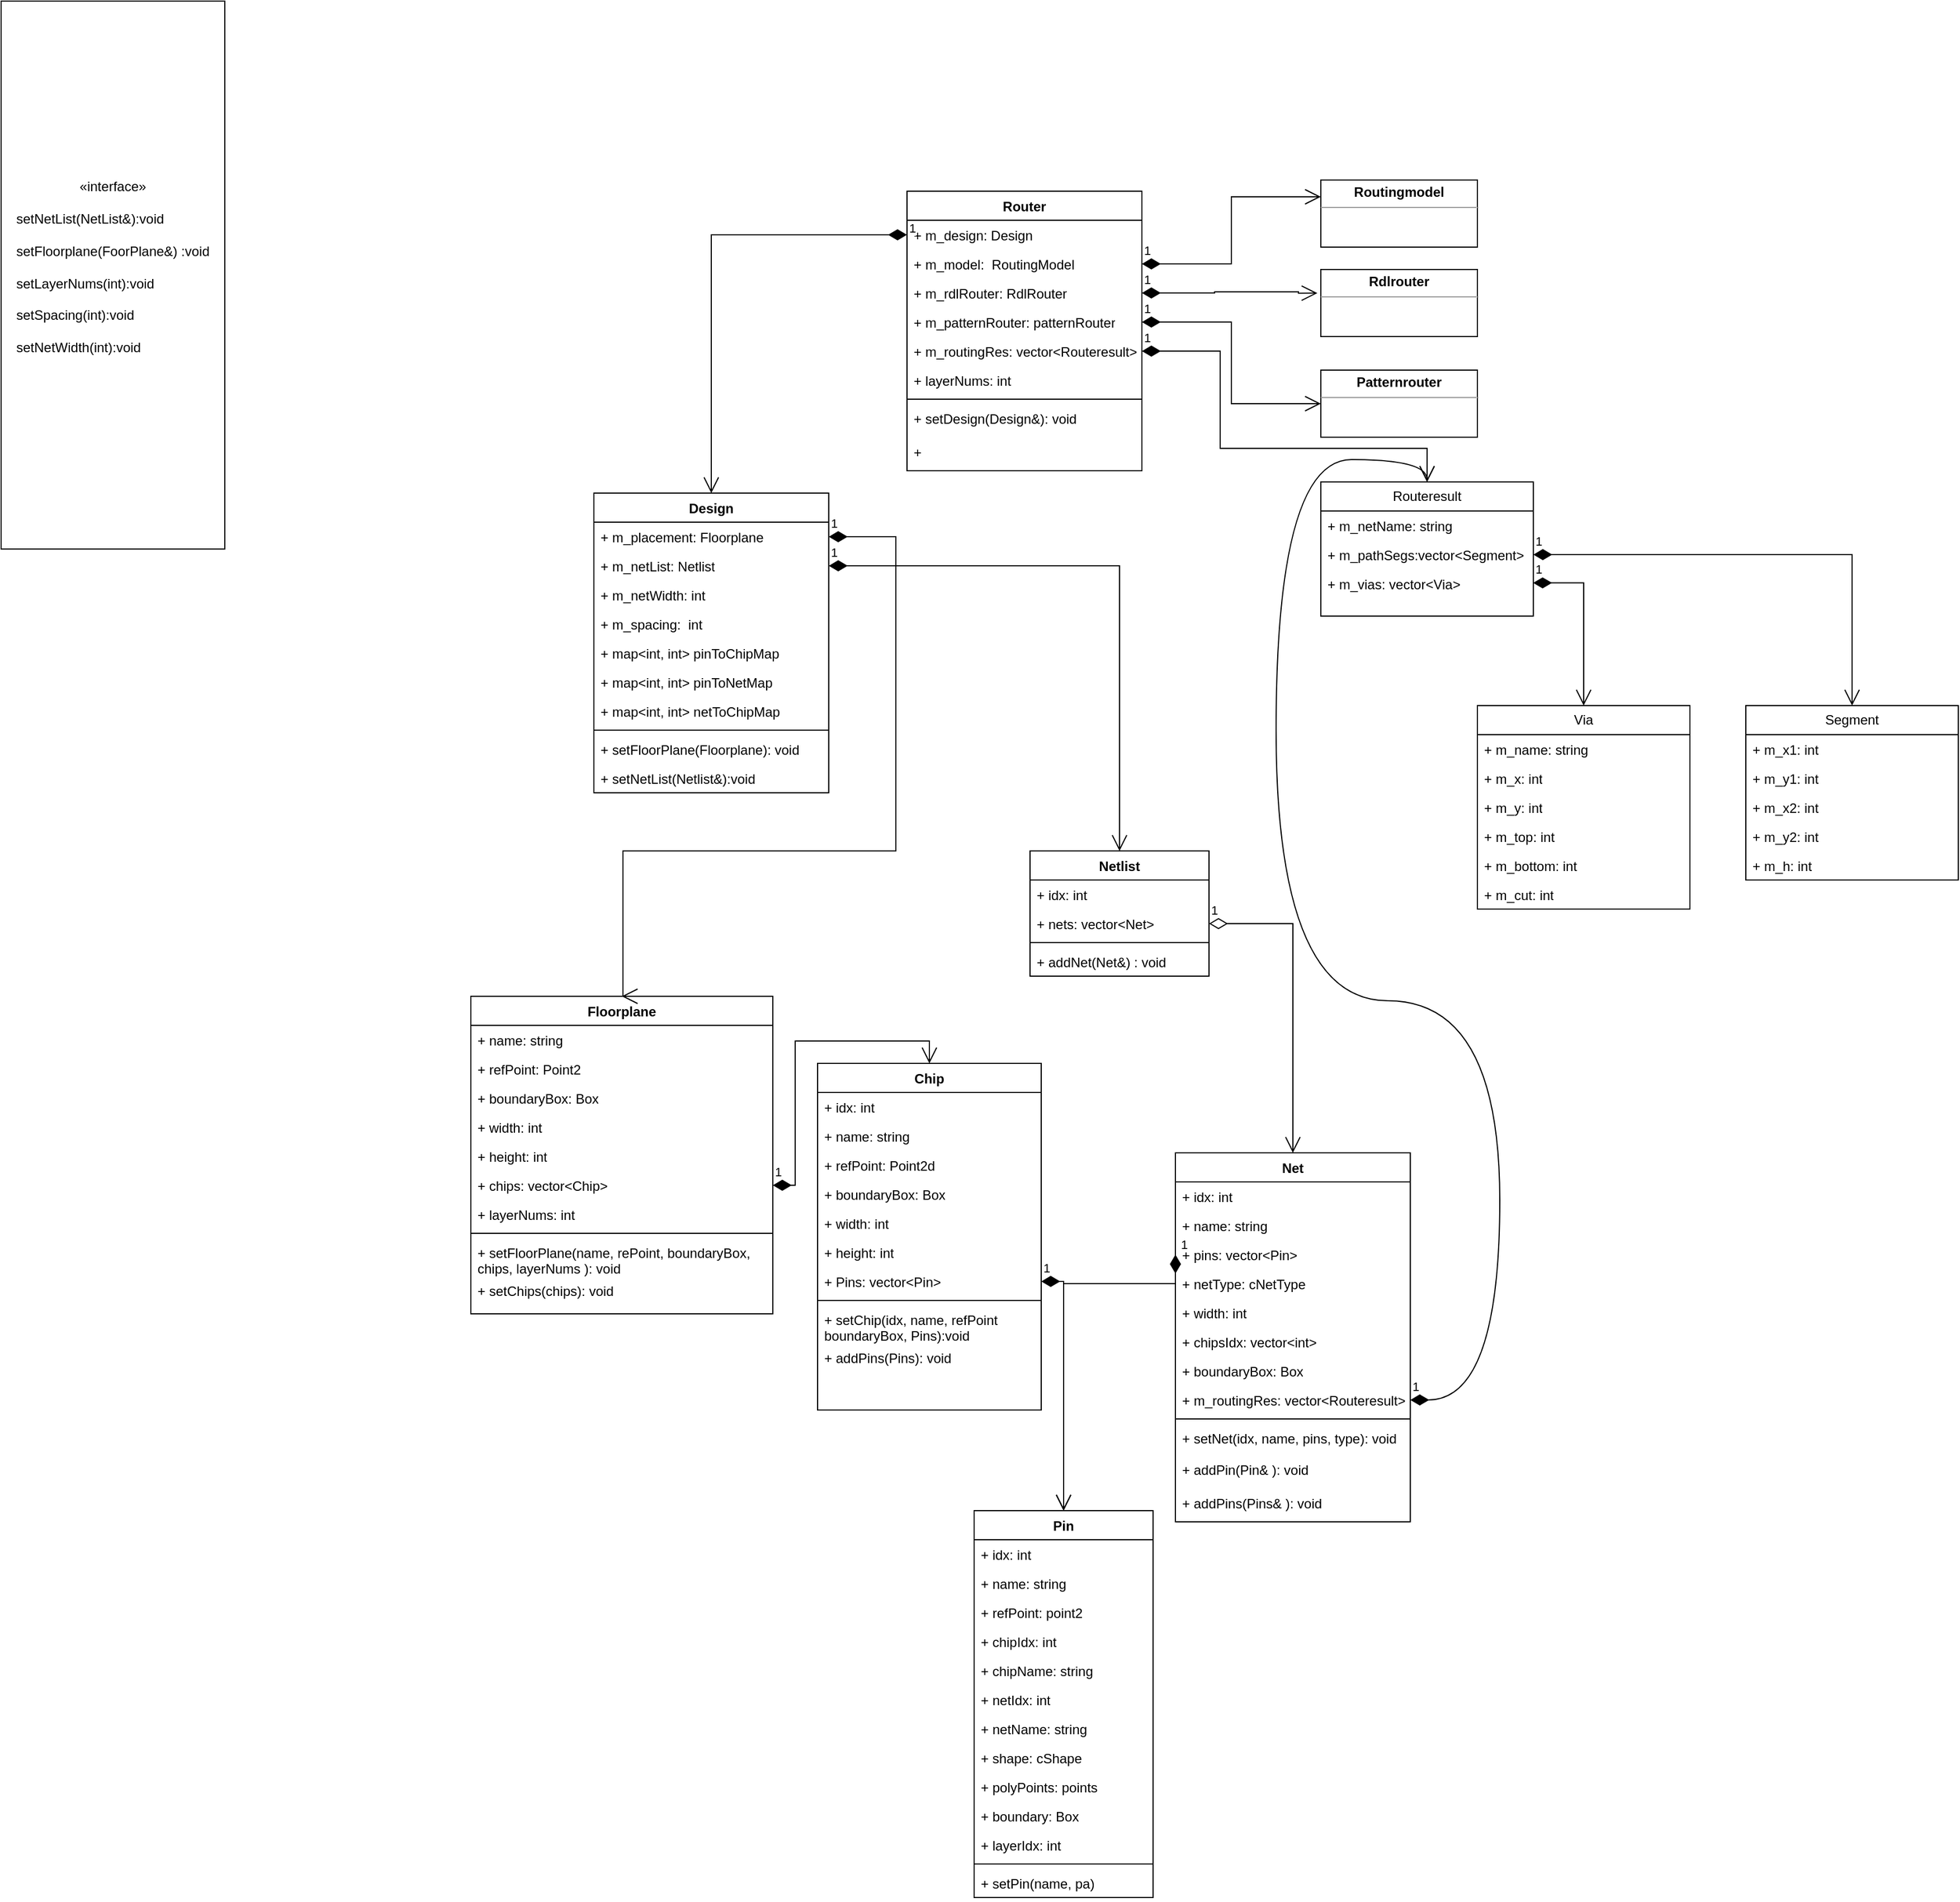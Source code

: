 <mxfile version="21.5.0" type="github">
  <diagram id="C5RBs43oDa-KdzZeNtuy" name="Page-1">
    <mxGraphModel dx="1704" dy="1298" grid="1" gridSize="10" guides="1" tooltips="1" connect="1" arrows="1" fold="1" page="1" pageScale="1" pageWidth="2339" pageHeight="3300" background="#ffffff" math="0" shadow="0">
      <root>
        <mxCell id="WIyWlLk6GJQsqaUBKTNV-0" />
        <mxCell id="WIyWlLk6GJQsqaUBKTNV-1" parent="WIyWlLk6GJQsqaUBKTNV-0" />
        <mxCell id="w3o3qQ4vS6Sx3vVcuLPD-4" value="Floorplane" style="swimlane;fontStyle=1;align=center;verticalAlign=top;childLayout=stackLayout;horizontal=1;startSize=26;horizontalStack=0;resizeParent=1;resizeParentMax=0;resizeLast=0;collapsible=1;marginBottom=0;whiteSpace=wrap;html=1;" vertex="1" parent="WIyWlLk6GJQsqaUBKTNV-1">
          <mxGeometry x="460" y="930" width="270" height="284" as="geometry">
            <mxRectangle x="290" y="620" width="100" height="30" as="alternateBounds" />
          </mxGeometry>
        </mxCell>
        <mxCell id="w3o3qQ4vS6Sx3vVcuLPD-5" value="+ name: string" style="text;strokeColor=none;fillColor=none;align=left;verticalAlign=top;spacingLeft=4;spacingRight=4;overflow=hidden;rotatable=0;points=[[0,0.5],[1,0.5]];portConstraint=eastwest;whiteSpace=wrap;html=1;" vertex="1" parent="w3o3qQ4vS6Sx3vVcuLPD-4">
          <mxGeometry y="26" width="270" height="26" as="geometry" />
        </mxCell>
        <mxCell id="w3o3qQ4vS6Sx3vVcuLPD-9" value="+ refPoint: Point2" style="text;strokeColor=none;fillColor=none;align=left;verticalAlign=top;spacingLeft=4;spacingRight=4;overflow=hidden;rotatable=0;points=[[0,0.5],[1,0.5]];portConstraint=eastwest;whiteSpace=wrap;html=1;" vertex="1" parent="w3o3qQ4vS6Sx3vVcuLPD-4">
          <mxGeometry y="52" width="270" height="26" as="geometry" />
        </mxCell>
        <mxCell id="w3o3qQ4vS6Sx3vVcuLPD-10" value="+ boundaryBox: Box" style="text;strokeColor=none;fillColor=none;align=left;verticalAlign=top;spacingLeft=4;spacingRight=4;overflow=hidden;rotatable=0;points=[[0,0.5],[1,0.5]];portConstraint=eastwest;whiteSpace=wrap;html=1;" vertex="1" parent="w3o3qQ4vS6Sx3vVcuLPD-4">
          <mxGeometry y="78" width="270" height="26" as="geometry" />
        </mxCell>
        <mxCell id="w3o3qQ4vS6Sx3vVcuLPD-11" value="+ width: int" style="text;strokeColor=none;fillColor=none;align=left;verticalAlign=top;spacingLeft=4;spacingRight=4;overflow=hidden;rotatable=0;points=[[0,0.5],[1,0.5]];portConstraint=eastwest;whiteSpace=wrap;html=1;" vertex="1" parent="w3o3qQ4vS6Sx3vVcuLPD-4">
          <mxGeometry y="104" width="270" height="26" as="geometry" />
        </mxCell>
        <mxCell id="w3o3qQ4vS6Sx3vVcuLPD-8" value="+ height: int" style="text;strokeColor=none;fillColor=none;align=left;verticalAlign=top;spacingLeft=4;spacingRight=4;overflow=hidden;rotatable=0;points=[[0,0.5],[1,0.5]];portConstraint=eastwest;whiteSpace=wrap;html=1;" vertex="1" parent="w3o3qQ4vS6Sx3vVcuLPD-4">
          <mxGeometry y="130" width="270" height="26" as="geometry" />
        </mxCell>
        <mxCell id="w3o3qQ4vS6Sx3vVcuLPD-12" value="+ chips: vector&amp;lt;Chip&amp;gt;" style="text;strokeColor=none;fillColor=none;align=left;verticalAlign=top;spacingLeft=4;spacingRight=4;overflow=hidden;rotatable=0;points=[[0,0.5],[1,0.5]];portConstraint=eastwest;whiteSpace=wrap;html=1;" vertex="1" parent="w3o3qQ4vS6Sx3vVcuLPD-4">
          <mxGeometry y="156" width="270" height="26" as="geometry" />
        </mxCell>
        <mxCell id="w3o3qQ4vS6Sx3vVcuLPD-13" value="+ layerNums: int" style="text;strokeColor=none;fillColor=none;align=left;verticalAlign=top;spacingLeft=4;spacingRight=4;overflow=hidden;rotatable=0;points=[[0,0.5],[1,0.5]];portConstraint=eastwest;whiteSpace=wrap;html=1;" vertex="1" parent="w3o3qQ4vS6Sx3vVcuLPD-4">
          <mxGeometry y="182" width="270" height="26" as="geometry" />
        </mxCell>
        <mxCell id="w3o3qQ4vS6Sx3vVcuLPD-6" value="" style="line;strokeWidth=1;fillColor=none;align=left;verticalAlign=middle;spacingTop=-1;spacingLeft=3;spacingRight=3;rotatable=0;labelPosition=right;points=[];portConstraint=eastwest;strokeColor=inherit;" vertex="1" parent="w3o3qQ4vS6Sx3vVcuLPD-4">
          <mxGeometry y="208" width="270" height="8" as="geometry" />
        </mxCell>
        <mxCell id="w3o3qQ4vS6Sx3vVcuLPD-160" value="+ setFloorPlane(name, rePoint, boundaryBox, chips, layerNums ): void" style="text;strokeColor=none;fillColor=none;align=left;verticalAlign=top;spacingLeft=4;spacingRight=4;overflow=hidden;rotatable=0;points=[[0,0.5],[1,0.5]];portConstraint=eastwest;whiteSpace=wrap;html=1;" vertex="1" parent="w3o3qQ4vS6Sx3vVcuLPD-4">
          <mxGeometry y="216" width="270" height="34" as="geometry" />
        </mxCell>
        <mxCell id="w3o3qQ4vS6Sx3vVcuLPD-7" value="+ setChips(chips): void" style="text;strokeColor=none;fillColor=none;align=left;verticalAlign=top;spacingLeft=4;spacingRight=4;overflow=hidden;rotatable=0;points=[[0,0.5],[1,0.5]];portConstraint=eastwest;whiteSpace=wrap;html=1;" vertex="1" parent="w3o3qQ4vS6Sx3vVcuLPD-4">
          <mxGeometry y="250" width="270" height="34" as="geometry" />
        </mxCell>
        <mxCell id="w3o3qQ4vS6Sx3vVcuLPD-14" value="Chip" style="swimlane;fontStyle=1;align=center;verticalAlign=top;childLayout=stackLayout;horizontal=1;startSize=26;horizontalStack=0;resizeParent=1;resizeParentMax=0;resizeLast=0;collapsible=1;marginBottom=0;whiteSpace=wrap;html=1;" vertex="1" parent="WIyWlLk6GJQsqaUBKTNV-1">
          <mxGeometry x="770" y="990" width="200" height="310" as="geometry">
            <mxRectangle x="460" y="810" width="70" height="30" as="alternateBounds" />
          </mxGeometry>
        </mxCell>
        <mxCell id="w3o3qQ4vS6Sx3vVcuLPD-15" value="+ idx: int" style="text;strokeColor=none;fillColor=none;align=left;verticalAlign=top;spacingLeft=4;spacingRight=4;overflow=hidden;rotatable=0;points=[[0,0.5],[1,0.5]];portConstraint=eastwest;whiteSpace=wrap;html=1;" vertex="1" parent="w3o3qQ4vS6Sx3vVcuLPD-14">
          <mxGeometry y="26" width="200" height="26" as="geometry" />
        </mxCell>
        <mxCell id="w3o3qQ4vS6Sx3vVcuLPD-41" value="+ name: string" style="text;strokeColor=none;fillColor=none;align=left;verticalAlign=top;spacingLeft=4;spacingRight=4;overflow=hidden;rotatable=0;points=[[0,0.5],[1,0.5]];portConstraint=eastwest;whiteSpace=wrap;html=1;" vertex="1" parent="w3o3qQ4vS6Sx3vVcuLPD-14">
          <mxGeometry y="52" width="200" height="26" as="geometry" />
        </mxCell>
        <mxCell id="w3o3qQ4vS6Sx3vVcuLPD-43" value="+ refPoint: Point2d" style="text;strokeColor=none;fillColor=none;align=left;verticalAlign=top;spacingLeft=4;spacingRight=4;overflow=hidden;rotatable=0;points=[[0,0.5],[1,0.5]];portConstraint=eastwest;whiteSpace=wrap;html=1;" vertex="1" parent="w3o3qQ4vS6Sx3vVcuLPD-14">
          <mxGeometry y="78" width="200" height="26" as="geometry" />
        </mxCell>
        <mxCell id="w3o3qQ4vS6Sx3vVcuLPD-44" value="+ boundaryBox: Box" style="text;strokeColor=none;fillColor=none;align=left;verticalAlign=top;spacingLeft=4;spacingRight=4;overflow=hidden;rotatable=0;points=[[0,0.5],[1,0.5]];portConstraint=eastwest;whiteSpace=wrap;html=1;" vertex="1" parent="w3o3qQ4vS6Sx3vVcuLPD-14">
          <mxGeometry y="104" width="200" height="26" as="geometry" />
        </mxCell>
        <mxCell id="w3o3qQ4vS6Sx3vVcuLPD-45" value="+ width: int" style="text;strokeColor=none;fillColor=none;align=left;verticalAlign=top;spacingLeft=4;spacingRight=4;overflow=hidden;rotatable=0;points=[[0,0.5],[1,0.5]];portConstraint=eastwest;whiteSpace=wrap;html=1;" vertex="1" parent="w3o3qQ4vS6Sx3vVcuLPD-14">
          <mxGeometry y="130" width="200" height="26" as="geometry" />
        </mxCell>
        <mxCell id="w3o3qQ4vS6Sx3vVcuLPD-46" value="+ height: int" style="text;strokeColor=none;fillColor=none;align=left;verticalAlign=top;spacingLeft=4;spacingRight=4;overflow=hidden;rotatable=0;points=[[0,0.5],[1,0.5]];portConstraint=eastwest;whiteSpace=wrap;html=1;" vertex="1" parent="w3o3qQ4vS6Sx3vVcuLPD-14">
          <mxGeometry y="156" width="200" height="26" as="geometry" />
        </mxCell>
        <mxCell id="w3o3qQ4vS6Sx3vVcuLPD-42" value="+ Pins: vector&amp;lt;Pin&amp;gt;" style="text;strokeColor=none;fillColor=none;align=left;verticalAlign=top;spacingLeft=4;spacingRight=4;overflow=hidden;rotatable=0;points=[[0,0.5],[1,0.5]];portConstraint=eastwest;whiteSpace=wrap;html=1;" vertex="1" parent="w3o3qQ4vS6Sx3vVcuLPD-14">
          <mxGeometry y="182" width="200" height="26" as="geometry" />
        </mxCell>
        <mxCell id="w3o3qQ4vS6Sx3vVcuLPD-16" value="" style="line;strokeWidth=1;fillColor=none;align=left;verticalAlign=middle;spacingTop=-1;spacingLeft=3;spacingRight=3;rotatable=0;labelPosition=right;points=[];portConstraint=eastwest;strokeColor=inherit;" vertex="1" parent="w3o3qQ4vS6Sx3vVcuLPD-14">
          <mxGeometry y="208" width="200" height="8" as="geometry" />
        </mxCell>
        <mxCell id="w3o3qQ4vS6Sx3vVcuLPD-17" value="+ setChip(idx, name, refPoint boundaryBox, Pins):void" style="text;strokeColor=none;fillColor=none;align=left;verticalAlign=top;spacingLeft=4;spacingRight=4;overflow=hidden;rotatable=0;points=[[0,0.5],[1,0.5]];portConstraint=eastwest;whiteSpace=wrap;html=1;" vertex="1" parent="w3o3qQ4vS6Sx3vVcuLPD-14">
          <mxGeometry y="216" width="200" height="34" as="geometry" />
        </mxCell>
        <mxCell id="w3o3qQ4vS6Sx3vVcuLPD-163" value="+ addPins(Pins): void" style="text;strokeColor=none;fillColor=none;align=left;verticalAlign=top;spacingLeft=4;spacingRight=4;overflow=hidden;rotatable=0;points=[[0,0.5],[1,0.5]];portConstraint=eastwest;whiteSpace=wrap;html=1;" vertex="1" parent="w3o3qQ4vS6Sx3vVcuLPD-14">
          <mxGeometry y="250" width="200" height="30" as="geometry" />
        </mxCell>
        <mxCell id="w3o3qQ4vS6Sx3vVcuLPD-165" style="text;strokeColor=none;fillColor=none;align=left;verticalAlign=top;spacingLeft=4;spacingRight=4;overflow=hidden;rotatable=0;points=[[0,0.5],[1,0.5]];portConstraint=eastwest;whiteSpace=wrap;html=1;" vertex="1" parent="w3o3qQ4vS6Sx3vVcuLPD-14">
          <mxGeometry y="280" width="200" height="30" as="geometry" />
        </mxCell>
        <mxCell id="w3o3qQ4vS6Sx3vVcuLPD-18" value="Pin" style="swimlane;fontStyle=1;align=center;verticalAlign=top;childLayout=stackLayout;horizontal=1;startSize=26;horizontalStack=0;resizeParent=1;resizeParentMax=0;resizeLast=0;collapsible=1;marginBottom=0;whiteSpace=wrap;html=1;" vertex="1" parent="WIyWlLk6GJQsqaUBKTNV-1">
          <mxGeometry x="910" y="1390" width="160" height="346" as="geometry">
            <mxRectangle x="610" y="1210" width="60" height="30" as="alternateBounds" />
          </mxGeometry>
        </mxCell>
        <mxCell id="w3o3qQ4vS6Sx3vVcuLPD-19" value="+ idx: int" style="text;strokeColor=none;fillColor=none;align=left;verticalAlign=top;spacingLeft=4;spacingRight=4;overflow=hidden;rotatable=0;points=[[0,0.5],[1,0.5]];portConstraint=eastwest;whiteSpace=wrap;html=1;" vertex="1" parent="w3o3qQ4vS6Sx3vVcuLPD-18">
          <mxGeometry y="26" width="160" height="26" as="geometry" />
        </mxCell>
        <mxCell id="w3o3qQ4vS6Sx3vVcuLPD-32" value="+ name: string" style="text;strokeColor=none;fillColor=none;align=left;verticalAlign=top;spacingLeft=4;spacingRight=4;overflow=hidden;rotatable=0;points=[[0,0.5],[1,0.5]];portConstraint=eastwest;whiteSpace=wrap;html=1;" vertex="1" parent="w3o3qQ4vS6Sx3vVcuLPD-18">
          <mxGeometry y="52" width="160" height="26" as="geometry" />
        </mxCell>
        <mxCell id="w3o3qQ4vS6Sx3vVcuLPD-169" value="+ refPoint: point2" style="text;strokeColor=none;fillColor=none;align=left;verticalAlign=top;spacingLeft=4;spacingRight=4;overflow=hidden;rotatable=0;points=[[0,0.5],[1,0.5]];portConstraint=eastwest;whiteSpace=wrap;html=1;" vertex="1" parent="w3o3qQ4vS6Sx3vVcuLPD-18">
          <mxGeometry y="78" width="160" height="26" as="geometry" />
        </mxCell>
        <mxCell id="w3o3qQ4vS6Sx3vVcuLPD-33" value="+ chipIdx: int" style="text;strokeColor=none;fillColor=none;align=left;verticalAlign=top;spacingLeft=4;spacingRight=4;overflow=hidden;rotatable=0;points=[[0,0.5],[1,0.5]];portConstraint=eastwest;whiteSpace=wrap;html=1;" vertex="1" parent="w3o3qQ4vS6Sx3vVcuLPD-18">
          <mxGeometry y="104" width="160" height="26" as="geometry" />
        </mxCell>
        <mxCell id="w3o3qQ4vS6Sx3vVcuLPD-34" value="+ chipName: string" style="text;strokeColor=none;fillColor=none;align=left;verticalAlign=top;spacingLeft=4;spacingRight=4;overflow=hidden;rotatable=0;points=[[0,0.5],[1,0.5]];portConstraint=eastwest;whiteSpace=wrap;html=1;" vertex="1" parent="w3o3qQ4vS6Sx3vVcuLPD-18">
          <mxGeometry y="130" width="160" height="26" as="geometry" />
        </mxCell>
        <mxCell id="w3o3qQ4vS6Sx3vVcuLPD-35" value="+ netIdx: int" style="text;strokeColor=none;fillColor=none;align=left;verticalAlign=top;spacingLeft=4;spacingRight=4;overflow=hidden;rotatable=0;points=[[0,0.5],[1,0.5]];portConstraint=eastwest;whiteSpace=wrap;html=1;" vertex="1" parent="w3o3qQ4vS6Sx3vVcuLPD-18">
          <mxGeometry y="156" width="160" height="26" as="geometry" />
        </mxCell>
        <mxCell id="w3o3qQ4vS6Sx3vVcuLPD-36" value="+ netName: string" style="text;strokeColor=none;fillColor=none;align=left;verticalAlign=top;spacingLeft=4;spacingRight=4;overflow=hidden;rotatable=0;points=[[0,0.5],[1,0.5]];portConstraint=eastwest;whiteSpace=wrap;html=1;" vertex="1" parent="w3o3qQ4vS6Sx3vVcuLPD-18">
          <mxGeometry y="182" width="160" height="26" as="geometry" />
        </mxCell>
        <mxCell id="w3o3qQ4vS6Sx3vVcuLPD-37" value="+ shape: cShape" style="text;strokeColor=none;fillColor=none;align=left;verticalAlign=top;spacingLeft=4;spacingRight=4;overflow=hidden;rotatable=0;points=[[0,0.5],[1,0.5]];portConstraint=eastwest;whiteSpace=wrap;html=1;" vertex="1" parent="w3o3qQ4vS6Sx3vVcuLPD-18">
          <mxGeometry y="208" width="160" height="26" as="geometry" />
        </mxCell>
        <mxCell id="w3o3qQ4vS6Sx3vVcuLPD-38" value="+ polyPoints: points" style="text;strokeColor=none;fillColor=none;align=left;verticalAlign=top;spacingLeft=4;spacingRight=4;overflow=hidden;rotatable=0;points=[[0,0.5],[1,0.5]];portConstraint=eastwest;whiteSpace=wrap;html=1;" vertex="1" parent="w3o3qQ4vS6Sx3vVcuLPD-18">
          <mxGeometry y="234" width="160" height="26" as="geometry" />
        </mxCell>
        <mxCell id="w3o3qQ4vS6Sx3vVcuLPD-39" value="+ boundary: Box" style="text;strokeColor=none;fillColor=none;align=left;verticalAlign=top;spacingLeft=4;spacingRight=4;overflow=hidden;rotatable=0;points=[[0,0.5],[1,0.5]];portConstraint=eastwest;whiteSpace=wrap;html=1;" vertex="1" parent="w3o3qQ4vS6Sx3vVcuLPD-18">
          <mxGeometry y="260" width="160" height="26" as="geometry" />
        </mxCell>
        <mxCell id="w3o3qQ4vS6Sx3vVcuLPD-40" value="+ layerIdx: int" style="text;strokeColor=none;fillColor=none;align=left;verticalAlign=top;spacingLeft=4;spacingRight=4;overflow=hidden;rotatable=0;points=[[0,0.5],[1,0.5]];portConstraint=eastwest;whiteSpace=wrap;html=1;" vertex="1" parent="w3o3qQ4vS6Sx3vVcuLPD-18">
          <mxGeometry y="286" width="160" height="26" as="geometry" />
        </mxCell>
        <mxCell id="w3o3qQ4vS6Sx3vVcuLPD-20" value="" style="line;strokeWidth=1;fillColor=none;align=left;verticalAlign=middle;spacingTop=-1;spacingLeft=3;spacingRight=3;rotatable=0;labelPosition=right;points=[];portConstraint=eastwest;strokeColor=inherit;" vertex="1" parent="w3o3qQ4vS6Sx3vVcuLPD-18">
          <mxGeometry y="312" width="160" height="8" as="geometry" />
        </mxCell>
        <mxCell id="w3o3qQ4vS6Sx3vVcuLPD-21" value="+ setPin(name, pa)" style="text;strokeColor=none;fillColor=none;align=left;verticalAlign=top;spacingLeft=4;spacingRight=4;overflow=hidden;rotatable=0;points=[[0,0.5],[1,0.5]];portConstraint=eastwest;whiteSpace=wrap;html=1;" vertex="1" parent="w3o3qQ4vS6Sx3vVcuLPD-18">
          <mxGeometry y="320" width="160" height="26" as="geometry" />
        </mxCell>
        <mxCell id="w3o3qQ4vS6Sx3vVcuLPD-22" value="Net" style="swimlane;fontStyle=1;align=center;verticalAlign=top;childLayout=stackLayout;horizontal=1;startSize=26;horizontalStack=0;resizeParent=1;resizeParentMax=0;resizeLast=0;collapsible=1;marginBottom=0;whiteSpace=wrap;html=1;" vertex="1" parent="WIyWlLk6GJQsqaUBKTNV-1">
          <mxGeometry x="1090" y="1070" width="210" height="330" as="geometry">
            <mxRectangle x="770" y="890" width="70" height="50" as="alternateBounds" />
          </mxGeometry>
        </mxCell>
        <mxCell id="w3o3qQ4vS6Sx3vVcuLPD-54" value="+ idx: int" style="text;strokeColor=none;fillColor=none;align=left;verticalAlign=top;spacingLeft=4;spacingRight=4;overflow=hidden;rotatable=0;points=[[0,0.5],[1,0.5]];portConstraint=eastwest;whiteSpace=wrap;html=1;" vertex="1" parent="w3o3qQ4vS6Sx3vVcuLPD-22">
          <mxGeometry y="26" width="210" height="26" as="geometry" />
        </mxCell>
        <mxCell id="w3o3qQ4vS6Sx3vVcuLPD-56" value="+ name: string" style="text;strokeColor=none;fillColor=none;align=left;verticalAlign=top;spacingLeft=4;spacingRight=4;overflow=hidden;rotatable=0;points=[[0,0.5],[1,0.5]];portConstraint=eastwest;whiteSpace=wrap;html=1;" vertex="1" parent="w3o3qQ4vS6Sx3vVcuLPD-22">
          <mxGeometry y="52" width="210" height="26" as="geometry" />
        </mxCell>
        <mxCell id="w3o3qQ4vS6Sx3vVcuLPD-23" value="+ pins: vector&amp;lt;Pin&amp;gt;" style="text;strokeColor=none;fillColor=none;align=left;verticalAlign=top;spacingLeft=4;spacingRight=4;overflow=hidden;rotatable=0;points=[[0,0.5],[1,0.5]];portConstraint=eastwest;whiteSpace=wrap;html=1;" vertex="1" parent="w3o3qQ4vS6Sx3vVcuLPD-22">
          <mxGeometry y="78" width="210" height="26" as="geometry" />
        </mxCell>
        <mxCell id="w3o3qQ4vS6Sx3vVcuLPD-58" value="+ netType: cNetType" style="text;strokeColor=none;fillColor=none;align=left;verticalAlign=top;spacingLeft=4;spacingRight=4;overflow=hidden;rotatable=0;points=[[0,0.5],[1,0.5]];portConstraint=eastwest;whiteSpace=wrap;html=1;" vertex="1" parent="w3o3qQ4vS6Sx3vVcuLPD-22">
          <mxGeometry y="104" width="210" height="26" as="geometry" />
        </mxCell>
        <mxCell id="w3o3qQ4vS6Sx3vVcuLPD-175" value="+ width: int" style="text;strokeColor=none;fillColor=none;align=left;verticalAlign=top;spacingLeft=4;spacingRight=4;overflow=hidden;rotatable=0;points=[[0,0.5],[1,0.5]];portConstraint=eastwest;whiteSpace=wrap;html=1;" vertex="1" parent="w3o3qQ4vS6Sx3vVcuLPD-22">
          <mxGeometry y="130" width="210" height="26" as="geometry" />
        </mxCell>
        <mxCell id="w3o3qQ4vS6Sx3vVcuLPD-62" value="+ chipsIdx: vector&amp;lt;int&amp;gt;" style="text;strokeColor=none;fillColor=none;align=left;verticalAlign=top;spacingLeft=4;spacingRight=4;overflow=hidden;rotatable=0;points=[[0,0.5],[1,0.5]];portConstraint=eastwest;whiteSpace=wrap;html=1;" vertex="1" parent="w3o3qQ4vS6Sx3vVcuLPD-22">
          <mxGeometry y="156" width="210" height="26" as="geometry" />
        </mxCell>
        <mxCell id="w3o3qQ4vS6Sx3vVcuLPD-63" value="+ boundaryBox: Box" style="text;strokeColor=none;fillColor=none;align=left;verticalAlign=top;spacingLeft=4;spacingRight=4;overflow=hidden;rotatable=0;points=[[0,0.5],[1,0.5]];portConstraint=eastwest;whiteSpace=wrap;html=1;" vertex="1" parent="w3o3qQ4vS6Sx3vVcuLPD-22">
          <mxGeometry y="182" width="210" height="26" as="geometry" />
        </mxCell>
        <mxCell id="w3o3qQ4vS6Sx3vVcuLPD-121" value="+ m_routingRes: vector&amp;lt;Routeresult&amp;gt;" style="text;strokeColor=none;fillColor=none;align=left;verticalAlign=top;spacingLeft=4;spacingRight=4;overflow=hidden;rotatable=0;points=[[0,0.5],[1,0.5]];portConstraint=eastwest;whiteSpace=wrap;html=1;" vertex="1" parent="w3o3qQ4vS6Sx3vVcuLPD-22">
          <mxGeometry y="208" width="210" height="26" as="geometry" />
        </mxCell>
        <mxCell id="w3o3qQ4vS6Sx3vVcuLPD-24" value="" style="line;strokeWidth=1;fillColor=none;align=left;verticalAlign=middle;spacingTop=-1;spacingLeft=3;spacingRight=3;rotatable=0;labelPosition=right;points=[];portConstraint=eastwest;strokeColor=inherit;" vertex="1" parent="w3o3qQ4vS6Sx3vVcuLPD-22">
          <mxGeometry y="234" width="210" height="8" as="geometry" />
        </mxCell>
        <mxCell id="w3o3qQ4vS6Sx3vVcuLPD-25" value="+ setNet(idx, name, pins, type): void" style="text;strokeColor=none;fillColor=none;align=left;verticalAlign=top;spacingLeft=4;spacingRight=4;overflow=hidden;rotatable=0;points=[[0,0.5],[1,0.5]];portConstraint=eastwest;whiteSpace=wrap;html=1;" vertex="1" parent="w3o3qQ4vS6Sx3vVcuLPD-22">
          <mxGeometry y="242" width="210" height="28" as="geometry" />
        </mxCell>
        <mxCell id="w3o3qQ4vS6Sx3vVcuLPD-173" value="+ addPin(Pin&amp;amp; ): void" style="text;strokeColor=none;fillColor=none;align=left;verticalAlign=top;spacingLeft=4;spacingRight=4;overflow=hidden;rotatable=0;points=[[0,0.5],[1,0.5]];portConstraint=eastwest;whiteSpace=wrap;html=1;" vertex="1" parent="w3o3qQ4vS6Sx3vVcuLPD-22">
          <mxGeometry y="270" width="210" height="30" as="geometry" />
        </mxCell>
        <mxCell id="w3o3qQ4vS6Sx3vVcuLPD-174" value="+ addPins(Pins&amp;amp; ): void" style="text;strokeColor=none;fillColor=none;align=left;verticalAlign=top;spacingLeft=4;spacingRight=4;overflow=hidden;rotatable=0;points=[[0,0.5],[1,0.5]];portConstraint=eastwest;whiteSpace=wrap;html=1;" vertex="1" parent="w3o3qQ4vS6Sx3vVcuLPD-22">
          <mxGeometry y="300" width="210" height="30" as="geometry" />
        </mxCell>
        <mxCell id="w3o3qQ4vS6Sx3vVcuLPD-26" value="Netlist" style="swimlane;fontStyle=1;align=center;verticalAlign=top;childLayout=stackLayout;horizontal=1;startSize=26;horizontalStack=0;resizeParent=1;resizeParentMax=0;resizeLast=0;collapsible=1;marginBottom=0;whiteSpace=wrap;html=1;" vertex="1" parent="WIyWlLk6GJQsqaUBKTNV-1">
          <mxGeometry x="960" y="800" width="160" height="112" as="geometry">
            <mxRectangle x="660" y="620" width="80" height="30" as="alternateBounds" />
          </mxGeometry>
        </mxCell>
        <mxCell id="w3o3qQ4vS6Sx3vVcuLPD-27" value="+ idx: int" style="text;strokeColor=none;fillColor=none;align=left;verticalAlign=top;spacingLeft=4;spacingRight=4;overflow=hidden;rotatable=0;points=[[0,0.5],[1,0.5]];portConstraint=eastwest;whiteSpace=wrap;html=1;" vertex="1" parent="w3o3qQ4vS6Sx3vVcuLPD-26">
          <mxGeometry y="26" width="160" height="26" as="geometry" />
        </mxCell>
        <mxCell id="w3o3qQ4vS6Sx3vVcuLPD-31" value="+ nets: vector&amp;lt;Net&amp;gt;" style="text;strokeColor=none;fillColor=none;align=left;verticalAlign=top;spacingLeft=4;spacingRight=4;overflow=hidden;rotatable=0;points=[[0,0.5],[1,0.5]];portConstraint=eastwest;whiteSpace=wrap;html=1;" vertex="1" parent="w3o3qQ4vS6Sx3vVcuLPD-26">
          <mxGeometry y="52" width="160" height="26" as="geometry" />
        </mxCell>
        <mxCell id="w3o3qQ4vS6Sx3vVcuLPD-28" value="" style="line;strokeWidth=1;fillColor=none;align=left;verticalAlign=middle;spacingTop=-1;spacingLeft=3;spacingRight=3;rotatable=0;labelPosition=right;points=[];portConstraint=eastwest;strokeColor=inherit;" vertex="1" parent="w3o3qQ4vS6Sx3vVcuLPD-26">
          <mxGeometry y="78" width="160" height="8" as="geometry" />
        </mxCell>
        <mxCell id="w3o3qQ4vS6Sx3vVcuLPD-29" value="+ addNet(Net&amp;amp;) : void" style="text;strokeColor=none;fillColor=none;align=left;verticalAlign=top;spacingLeft=4;spacingRight=4;overflow=hidden;rotatable=0;points=[[0,0.5],[1,0.5]];portConstraint=eastwest;whiteSpace=wrap;html=1;" vertex="1" parent="w3o3qQ4vS6Sx3vVcuLPD-26">
          <mxGeometry y="86" width="160" height="26" as="geometry" />
        </mxCell>
        <mxCell id="w3o3qQ4vS6Sx3vVcuLPD-48" value="1" style="endArrow=open;html=1;endSize=12;startArrow=diamondThin;startSize=14;startFill=1;edgeStyle=orthogonalEdgeStyle;align=left;verticalAlign=bottom;rounded=0;exitX=1;exitY=0.5;exitDx=0;exitDy=0;entryX=0.5;entryY=0;entryDx=0;entryDy=0;" edge="1" parent="WIyWlLk6GJQsqaUBKTNV-1" source="w3o3qQ4vS6Sx3vVcuLPD-12" target="w3o3qQ4vS6Sx3vVcuLPD-14">
          <mxGeometry x="-1" y="3" relative="1" as="geometry">
            <mxPoint x="784" y="890" as="sourcePoint" />
            <mxPoint x="944" y="890" as="targetPoint" />
            <Array as="points">
              <mxPoint x="750" y="1099" />
              <mxPoint x="750" y="970" />
              <mxPoint x="870" y="970" />
            </Array>
          </mxGeometry>
        </mxCell>
        <mxCell id="w3o3qQ4vS6Sx3vVcuLPD-52" value="1" style="endArrow=open;html=1;endSize=12;startArrow=diamondThin;startSize=14;startFill=1;edgeStyle=orthogonalEdgeStyle;align=left;verticalAlign=bottom;rounded=0;exitX=1;exitY=0.5;exitDx=0;exitDy=0;entryX=0.5;entryY=0;entryDx=0;entryDy=0;" edge="1" parent="WIyWlLk6GJQsqaUBKTNV-1" source="w3o3qQ4vS6Sx3vVcuLPD-42" target="w3o3qQ4vS6Sx3vVcuLPD-18">
          <mxGeometry x="-1" y="3" relative="1" as="geometry">
            <mxPoint x="760" y="1250" as="sourcePoint" />
            <mxPoint x="920" y="1250" as="targetPoint" />
            <Array as="points">
              <mxPoint x="990" y="1185" />
            </Array>
          </mxGeometry>
        </mxCell>
        <mxCell id="w3o3qQ4vS6Sx3vVcuLPD-53" value="1" style="endArrow=open;html=1;endSize=12;startArrow=diamondThin;startSize=14;startFill=1;align=left;verticalAlign=bottom;rounded=0;exitX=0;exitY=0.5;exitDx=0;exitDy=0;entryX=0.5;entryY=0;entryDx=0;entryDy=0;edgeStyle=orthogonalEdgeStyle;" edge="1" parent="WIyWlLk6GJQsqaUBKTNV-1" source="w3o3qQ4vS6Sx3vVcuLPD-23" target="w3o3qQ4vS6Sx3vVcuLPD-18">
          <mxGeometry x="-1" y="3" relative="1" as="geometry">
            <mxPoint x="930" y="1195" as="sourcePoint" />
            <mxPoint x="950" y="1370" as="targetPoint" />
            <Array as="points">
              <mxPoint x="990" y="1187" />
            </Array>
          </mxGeometry>
        </mxCell>
        <mxCell id="w3o3qQ4vS6Sx3vVcuLPD-61" value="1" style="endArrow=open;html=1;endSize=12;startArrow=diamondThin;startSize=14;startFill=0;edgeStyle=orthogonalEdgeStyle;align=left;verticalAlign=bottom;rounded=0;entryX=0.5;entryY=0;entryDx=0;entryDy=0;" edge="1" parent="WIyWlLk6GJQsqaUBKTNV-1" source="w3o3qQ4vS6Sx3vVcuLPD-31" target="w3o3qQ4vS6Sx3vVcuLPD-22">
          <mxGeometry x="-1" y="3" relative="1" as="geometry">
            <mxPoint x="1117" y="1020" as="sourcePoint" />
            <mxPoint x="1277" y="1020" as="targetPoint" />
          </mxGeometry>
        </mxCell>
        <mxCell id="w3o3qQ4vS6Sx3vVcuLPD-64" value="Design" style="swimlane;fontStyle=1;align=center;verticalAlign=top;childLayout=stackLayout;horizontal=1;startSize=26;horizontalStack=0;resizeParent=1;resizeParentMax=0;resizeLast=0;collapsible=1;marginBottom=0;whiteSpace=wrap;html=1;" vertex="1" parent="WIyWlLk6GJQsqaUBKTNV-1">
          <mxGeometry x="570" y="480" width="210" height="268" as="geometry" />
        </mxCell>
        <mxCell id="w3o3qQ4vS6Sx3vVcuLPD-65" value="+ m_placement: Floorplane" style="text;strokeColor=none;fillColor=none;align=left;verticalAlign=top;spacingLeft=4;spacingRight=4;overflow=hidden;rotatable=0;points=[[0,0.5],[1,0.5]];portConstraint=eastwest;whiteSpace=wrap;html=1;" vertex="1" parent="w3o3qQ4vS6Sx3vVcuLPD-64">
          <mxGeometry y="26" width="210" height="26" as="geometry" />
        </mxCell>
        <mxCell id="w3o3qQ4vS6Sx3vVcuLPD-68" value="+ m_netList: Netlist" style="text;strokeColor=none;fillColor=none;align=left;verticalAlign=top;spacingLeft=4;spacingRight=4;overflow=hidden;rotatable=0;points=[[0,0.5],[1,0.5]];portConstraint=eastwest;whiteSpace=wrap;html=1;" vertex="1" parent="w3o3qQ4vS6Sx3vVcuLPD-64">
          <mxGeometry y="52" width="210" height="26" as="geometry" />
        </mxCell>
        <mxCell id="w3o3qQ4vS6Sx3vVcuLPD-171" value="+ m_netWidth: int" style="text;strokeColor=none;fillColor=none;align=left;verticalAlign=top;spacingLeft=4;spacingRight=4;overflow=hidden;rotatable=0;points=[[0,0.5],[1,0.5]];portConstraint=eastwest;whiteSpace=wrap;html=1;" vertex="1" parent="w3o3qQ4vS6Sx3vVcuLPD-64">
          <mxGeometry y="78" width="210" height="26" as="geometry" />
        </mxCell>
        <mxCell id="w3o3qQ4vS6Sx3vVcuLPD-172" value="+ m_spacing:&amp;nbsp; int" style="text;strokeColor=none;fillColor=none;align=left;verticalAlign=top;spacingLeft=4;spacingRight=4;overflow=hidden;rotatable=0;points=[[0,0.5],[1,0.5]];portConstraint=eastwest;whiteSpace=wrap;html=1;" vertex="1" parent="w3o3qQ4vS6Sx3vVcuLPD-64">
          <mxGeometry y="104" width="210" height="26" as="geometry" />
        </mxCell>
        <mxCell id="w3o3qQ4vS6Sx3vVcuLPD-69" value="+ map&amp;lt;int, int&amp;gt; pinToChipMap" style="text;strokeColor=none;fillColor=none;align=left;verticalAlign=top;spacingLeft=4;spacingRight=4;overflow=hidden;rotatable=0;points=[[0,0.5],[1,0.5]];portConstraint=eastwest;whiteSpace=wrap;html=1;" vertex="1" parent="w3o3qQ4vS6Sx3vVcuLPD-64">
          <mxGeometry y="130" width="210" height="26" as="geometry" />
        </mxCell>
        <mxCell id="w3o3qQ4vS6Sx3vVcuLPD-70" value="+ map&amp;lt;int, int&amp;gt; pinToNetMap" style="text;strokeColor=none;fillColor=none;align=left;verticalAlign=top;spacingLeft=4;spacingRight=4;overflow=hidden;rotatable=0;points=[[0,0.5],[1,0.5]];portConstraint=eastwest;whiteSpace=wrap;html=1;" vertex="1" parent="w3o3qQ4vS6Sx3vVcuLPD-64">
          <mxGeometry y="156" width="210" height="26" as="geometry" />
        </mxCell>
        <mxCell id="w3o3qQ4vS6Sx3vVcuLPD-71" value="+ map&amp;lt;int, int&amp;gt; netToChipMap" style="text;strokeColor=none;fillColor=none;align=left;verticalAlign=top;spacingLeft=4;spacingRight=4;overflow=hidden;rotatable=0;points=[[0,0.5],[1,0.5]];portConstraint=eastwest;whiteSpace=wrap;html=1;" vertex="1" parent="w3o3qQ4vS6Sx3vVcuLPD-64">
          <mxGeometry y="182" width="210" height="26" as="geometry" />
        </mxCell>
        <mxCell id="w3o3qQ4vS6Sx3vVcuLPD-66" value="" style="line;strokeWidth=1;fillColor=none;align=left;verticalAlign=middle;spacingTop=-1;spacingLeft=3;spacingRight=3;rotatable=0;labelPosition=right;points=[];portConstraint=eastwest;strokeColor=inherit;" vertex="1" parent="w3o3qQ4vS6Sx3vVcuLPD-64">
          <mxGeometry y="208" width="210" height="8" as="geometry" />
        </mxCell>
        <mxCell id="w3o3qQ4vS6Sx3vVcuLPD-67" value="+ setFloorPlane(Floorplane): void" style="text;strokeColor=none;fillColor=none;align=left;verticalAlign=top;spacingLeft=4;spacingRight=4;overflow=hidden;rotatable=0;points=[[0,0.5],[1,0.5]];portConstraint=eastwest;whiteSpace=wrap;html=1;" vertex="1" parent="w3o3qQ4vS6Sx3vVcuLPD-64">
          <mxGeometry y="216" width="210" height="26" as="geometry" />
        </mxCell>
        <mxCell id="w3o3qQ4vS6Sx3vVcuLPD-147" value="+ setNetList(Netlist&amp;amp;):void" style="text;strokeColor=none;fillColor=none;align=left;verticalAlign=top;spacingLeft=4;spacingRight=4;overflow=hidden;rotatable=0;points=[[0,0.5],[1,0.5]];portConstraint=eastwest;whiteSpace=wrap;html=1;" vertex="1" parent="w3o3qQ4vS6Sx3vVcuLPD-64">
          <mxGeometry y="242" width="210" height="26" as="geometry" />
        </mxCell>
        <mxCell id="w3o3qQ4vS6Sx3vVcuLPD-81" value="Router&lt;br&gt;" style="swimlane;fontStyle=1;align=center;verticalAlign=top;childLayout=stackLayout;horizontal=1;startSize=26;horizontalStack=0;resizeParent=1;resizeParentMax=0;resizeLast=0;collapsible=1;marginBottom=0;whiteSpace=wrap;html=1;" vertex="1" parent="WIyWlLk6GJQsqaUBKTNV-1">
          <mxGeometry x="850" y="210" width="210" height="250" as="geometry" />
        </mxCell>
        <mxCell id="w3o3qQ4vS6Sx3vVcuLPD-82" value="+ m_design: Design" style="text;strokeColor=none;fillColor=none;align=left;verticalAlign=top;spacingLeft=4;spacingRight=4;overflow=hidden;rotatable=0;points=[[0,0.5],[1,0.5]];portConstraint=eastwest;whiteSpace=wrap;html=1;" vertex="1" parent="w3o3qQ4vS6Sx3vVcuLPD-81">
          <mxGeometry y="26" width="210" height="26" as="geometry" />
        </mxCell>
        <mxCell id="w3o3qQ4vS6Sx3vVcuLPD-94" value="&lt;div style=&quot;text-align: center;&quot;&gt;&lt;span style=&quot;background-color: initial;&quot;&gt;+ m_model:&amp;nbsp; RoutingModel&lt;/span&gt;&lt;/div&gt;" style="text;strokeColor=none;fillColor=none;align=left;verticalAlign=top;spacingLeft=4;spacingRight=4;overflow=hidden;rotatable=0;points=[[0,0.5],[1,0.5]];portConstraint=eastwest;whiteSpace=wrap;html=1;" vertex="1" parent="w3o3qQ4vS6Sx3vVcuLPD-81">
          <mxGeometry y="52" width="210" height="26" as="geometry" />
        </mxCell>
        <mxCell id="w3o3qQ4vS6Sx3vVcuLPD-93" value="+ m_rdlRouter: RdlRouter" style="text;strokeColor=none;fillColor=none;align=left;verticalAlign=top;spacingLeft=4;spacingRight=4;overflow=hidden;rotatable=0;points=[[0,0.5],[1,0.5]];portConstraint=eastwest;whiteSpace=wrap;html=1;" vertex="1" parent="w3o3qQ4vS6Sx3vVcuLPD-81">
          <mxGeometry y="78" width="210" height="26" as="geometry" />
        </mxCell>
        <mxCell id="w3o3qQ4vS6Sx3vVcuLPD-85" value="+ m_patternRouter: patternRouter" style="text;strokeColor=none;fillColor=none;align=left;verticalAlign=top;spacingLeft=4;spacingRight=4;overflow=hidden;rotatable=0;points=[[0,0.5],[1,0.5]];portConstraint=eastwest;whiteSpace=wrap;html=1;" vertex="1" parent="w3o3qQ4vS6Sx3vVcuLPD-81">
          <mxGeometry y="104" width="210" height="26" as="geometry" />
        </mxCell>
        <mxCell id="w3o3qQ4vS6Sx3vVcuLPD-118" value="+ m_routingRes: vector&amp;lt;Routeresult&amp;gt;" style="text;strokeColor=none;fillColor=none;align=left;verticalAlign=top;spacingLeft=4;spacingRight=4;overflow=hidden;rotatable=0;points=[[0,0.5],[1,0.5]];portConstraint=eastwest;whiteSpace=wrap;html=1;" vertex="1" parent="w3o3qQ4vS6Sx3vVcuLPD-81">
          <mxGeometry y="130" width="210" height="26" as="geometry" />
        </mxCell>
        <mxCell id="w3o3qQ4vS6Sx3vVcuLPD-92" value="+ layerNums: int" style="text;strokeColor=none;fillColor=none;align=left;verticalAlign=top;spacingLeft=4;spacingRight=4;overflow=hidden;rotatable=0;points=[[0,0.5],[1,0.5]];portConstraint=eastwest;whiteSpace=wrap;html=1;" vertex="1" parent="w3o3qQ4vS6Sx3vVcuLPD-81">
          <mxGeometry y="156" width="210" height="26" as="geometry" />
        </mxCell>
        <mxCell id="w3o3qQ4vS6Sx3vVcuLPD-83" value="" style="line;strokeWidth=1;fillColor=none;align=left;verticalAlign=middle;spacingTop=-1;spacingLeft=3;spacingRight=3;rotatable=0;labelPosition=right;points=[];portConstraint=eastwest;strokeColor=inherit;" vertex="1" parent="w3o3qQ4vS6Sx3vVcuLPD-81">
          <mxGeometry y="182" width="210" height="8" as="geometry" />
        </mxCell>
        <mxCell id="w3o3qQ4vS6Sx3vVcuLPD-84" value="+ setDesign(Design&amp;amp;): void" style="text;strokeColor=none;fillColor=none;align=left;verticalAlign=top;spacingLeft=4;spacingRight=4;overflow=hidden;rotatable=0;points=[[0,0.5],[1,0.5]];portConstraint=eastwest;whiteSpace=wrap;html=1;" vertex="1" parent="w3o3qQ4vS6Sx3vVcuLPD-81">
          <mxGeometry y="190" width="210" height="30" as="geometry" />
        </mxCell>
        <mxCell id="w3o3qQ4vS6Sx3vVcuLPD-146" value="+&amp;nbsp;" style="text;strokeColor=none;fillColor=none;align=left;verticalAlign=top;spacingLeft=4;spacingRight=4;overflow=hidden;rotatable=0;points=[[0,0.5],[1,0.5]];portConstraint=eastwest;whiteSpace=wrap;html=1;" vertex="1" parent="w3o3qQ4vS6Sx3vVcuLPD-81">
          <mxGeometry y="220" width="210" height="30" as="geometry" />
        </mxCell>
        <mxCell id="w3o3qQ4vS6Sx3vVcuLPD-90" value="&lt;p style=&quot;margin:0px;margin-top:4px;text-align:center;&quot;&gt;&lt;b&gt;Patternrouter&lt;/b&gt;&lt;/p&gt;&lt;hr size=&quot;1&quot;&gt;&lt;div style=&quot;height:2px;&quot;&gt;&lt;/div&gt;" style="verticalAlign=top;align=left;overflow=fill;fontSize=12;fontFamily=Helvetica;html=1;whiteSpace=wrap;" vertex="1" parent="WIyWlLk6GJQsqaUBKTNV-1">
          <mxGeometry x="1220" y="370" width="140" height="60" as="geometry" />
        </mxCell>
        <mxCell id="w3o3qQ4vS6Sx3vVcuLPD-91" value="&lt;p style=&quot;margin:0px;margin-top:4px;text-align:center;&quot;&gt;&lt;b&gt;Rdlrouter&lt;/b&gt;&lt;/p&gt;&lt;hr size=&quot;1&quot;&gt;&lt;div style=&quot;height:2px;&quot;&gt;&lt;/div&gt;" style="verticalAlign=top;align=left;overflow=fill;fontSize=12;fontFamily=Helvetica;html=1;whiteSpace=wrap;" vertex="1" parent="WIyWlLk6GJQsqaUBKTNV-1">
          <mxGeometry x="1220" y="280" width="140" height="60" as="geometry" />
        </mxCell>
        <mxCell id="w3o3qQ4vS6Sx3vVcuLPD-97" value="1" style="endArrow=open;html=1;endSize=12;startArrow=diamondThin;startSize=14;startFill=1;edgeStyle=orthogonalEdgeStyle;align=left;verticalAlign=bottom;rounded=0;exitX=1;exitY=0.5;exitDx=0;exitDy=0;entryX=0.5;entryY=0;entryDx=0;entryDy=0;" edge="1" parent="WIyWlLk6GJQsqaUBKTNV-1" source="w3o3qQ4vS6Sx3vVcuLPD-68" target="w3o3qQ4vS6Sx3vVcuLPD-26">
          <mxGeometry x="-1" y="3" relative="1" as="geometry">
            <mxPoint x="840" y="650" as="sourcePoint" />
            <mxPoint x="1000" y="650" as="targetPoint" />
          </mxGeometry>
        </mxCell>
        <mxCell id="w3o3qQ4vS6Sx3vVcuLPD-98" value="1" style="endArrow=open;html=1;endSize=12;startArrow=diamondThin;startSize=14;startFill=1;edgeStyle=orthogonalEdgeStyle;align=left;verticalAlign=bottom;rounded=0;exitX=1;exitY=0.5;exitDx=0;exitDy=0;" edge="1" parent="WIyWlLk6GJQsqaUBKTNV-1" source="w3o3qQ4vS6Sx3vVcuLPD-65">
          <mxGeometry x="-1" y="3" relative="1" as="geometry">
            <mxPoint x="840" y="650" as="sourcePoint" />
            <mxPoint x="595" y="930" as="targetPoint" />
            <Array as="points">
              <mxPoint x="840" y="519" />
              <mxPoint x="840" y="800" />
              <mxPoint x="596" y="800" />
              <mxPoint x="596" y="930" />
            </Array>
          </mxGeometry>
        </mxCell>
        <mxCell id="w3o3qQ4vS6Sx3vVcuLPD-100" value="1" style="endArrow=open;html=1;endSize=12;startArrow=diamondThin;startSize=14;startFill=1;edgeStyle=orthogonalEdgeStyle;align=left;verticalAlign=bottom;rounded=0;entryX=0.5;entryY=0;entryDx=0;entryDy=0;" edge="1" parent="WIyWlLk6GJQsqaUBKTNV-1" source="w3o3qQ4vS6Sx3vVcuLPD-82" target="w3o3qQ4vS6Sx3vVcuLPD-64">
          <mxGeometry x="-1" y="3" relative="1" as="geometry">
            <mxPoint x="840" y="470" as="sourcePoint" />
            <mxPoint x="700" y="340" as="targetPoint" />
          </mxGeometry>
        </mxCell>
        <mxCell id="w3o3qQ4vS6Sx3vVcuLPD-101" value="&lt;p style=&quot;margin:0px;margin-top:4px;text-align:center;&quot;&gt;&lt;b&gt;Routingmodel&lt;/b&gt;&lt;/p&gt;&lt;hr size=&quot;1&quot;&gt;&lt;div style=&quot;height:2px;&quot;&gt;&lt;/div&gt;" style="verticalAlign=top;align=left;overflow=fill;fontSize=12;fontFamily=Helvetica;html=1;whiteSpace=wrap;" vertex="1" parent="WIyWlLk6GJQsqaUBKTNV-1">
          <mxGeometry x="1220" y="200" width="140" height="60" as="geometry" />
        </mxCell>
        <mxCell id="w3o3qQ4vS6Sx3vVcuLPD-102" value="1" style="endArrow=open;html=1;endSize=12;startArrow=diamondThin;startSize=14;startFill=1;edgeStyle=orthogonalEdgeStyle;align=left;verticalAlign=bottom;rounded=0;entryX=0;entryY=0.25;entryDx=0;entryDy=0;exitX=1;exitY=0.5;exitDx=0;exitDy=0;" edge="1" parent="WIyWlLk6GJQsqaUBKTNV-1" source="w3o3qQ4vS6Sx3vVcuLPD-94" target="w3o3qQ4vS6Sx3vVcuLPD-101">
          <mxGeometry x="-1" y="3" relative="1" as="geometry">
            <mxPoint x="840" y="390" as="sourcePoint" />
            <mxPoint x="1000" y="390" as="targetPoint" />
          </mxGeometry>
        </mxCell>
        <mxCell id="w3o3qQ4vS6Sx3vVcuLPD-105" value="1" style="endArrow=open;html=1;endSize=12;startArrow=diamondThin;startSize=14;startFill=1;edgeStyle=orthogonalEdgeStyle;align=left;verticalAlign=bottom;rounded=0;entryX=-0.022;entryY=0.353;entryDx=0;entryDy=0;entryPerimeter=0;" edge="1" parent="WIyWlLk6GJQsqaUBKTNV-1" source="w3o3qQ4vS6Sx3vVcuLPD-93" target="w3o3qQ4vS6Sx3vVcuLPD-91">
          <mxGeometry x="-1" y="3" relative="1" as="geometry">
            <mxPoint x="1060" y="300" as="sourcePoint" />
            <mxPoint x="1200" y="290" as="targetPoint" />
            <Array as="points">
              <mxPoint x="1125" y="301" />
              <mxPoint x="1125" y="300" />
              <mxPoint x="1200" y="300" />
              <mxPoint x="1200" y="301" />
            </Array>
          </mxGeometry>
        </mxCell>
        <mxCell id="w3o3qQ4vS6Sx3vVcuLPD-106" value="1" style="endArrow=open;html=1;endSize=12;startArrow=diamondThin;startSize=14;startFill=1;edgeStyle=orthogonalEdgeStyle;align=left;verticalAlign=bottom;rounded=0;exitX=1;exitY=0.5;exitDx=0;exitDy=0;entryX=0;entryY=0.5;entryDx=0;entryDy=0;" edge="1" parent="WIyWlLk6GJQsqaUBKTNV-1" source="w3o3qQ4vS6Sx3vVcuLPD-85" target="w3o3qQ4vS6Sx3vVcuLPD-90">
          <mxGeometry x="-1" y="3" relative="1" as="geometry">
            <mxPoint x="1070" y="330" as="sourcePoint" />
            <mxPoint x="1140" y="400" as="targetPoint" />
          </mxGeometry>
        </mxCell>
        <mxCell id="w3o3qQ4vS6Sx3vVcuLPD-112" value="Routeresult" style="swimlane;fontStyle=0;childLayout=stackLayout;horizontal=1;startSize=26;fillColor=none;horizontalStack=0;resizeParent=1;resizeParentMax=0;resizeLast=0;collapsible=1;marginBottom=0;whiteSpace=wrap;html=1;" vertex="1" parent="WIyWlLk6GJQsqaUBKTNV-1">
          <mxGeometry x="1220" y="470" width="190" height="120" as="geometry" />
        </mxCell>
        <mxCell id="w3o3qQ4vS6Sx3vVcuLPD-113" value="+ m_netName: string" style="text;strokeColor=none;fillColor=none;align=left;verticalAlign=top;spacingLeft=4;spacingRight=4;overflow=hidden;rotatable=0;points=[[0,0.5],[1,0.5]];portConstraint=eastwest;whiteSpace=wrap;html=1;" vertex="1" parent="w3o3qQ4vS6Sx3vVcuLPD-112">
          <mxGeometry y="26" width="190" height="26" as="geometry" />
        </mxCell>
        <mxCell id="w3o3qQ4vS6Sx3vVcuLPD-114" value="+ m_pathSegs:vector&amp;lt;Segment&amp;gt;" style="text;strokeColor=none;fillColor=none;align=left;verticalAlign=top;spacingLeft=4;spacingRight=4;overflow=hidden;rotatable=0;points=[[0,0.5],[1,0.5]];portConstraint=eastwest;whiteSpace=wrap;html=1;" vertex="1" parent="w3o3qQ4vS6Sx3vVcuLPD-112">
          <mxGeometry y="52" width="190" height="26" as="geometry" />
        </mxCell>
        <mxCell id="w3o3qQ4vS6Sx3vVcuLPD-115" value="+ m_vias: vector&amp;lt;Via&amp;gt;" style="text;strokeColor=none;fillColor=none;align=left;verticalAlign=top;spacingLeft=4;spacingRight=4;overflow=hidden;rotatable=0;points=[[0,0.5],[1,0.5]];portConstraint=eastwest;whiteSpace=wrap;html=1;" vertex="1" parent="w3o3qQ4vS6Sx3vVcuLPD-112">
          <mxGeometry y="78" width="190" height="42" as="geometry" />
        </mxCell>
        <mxCell id="w3o3qQ4vS6Sx3vVcuLPD-120" value="1" style="endArrow=open;html=1;endSize=12;startArrow=diamondThin;startSize=14;startFill=1;edgeStyle=orthogonalEdgeStyle;align=left;verticalAlign=bottom;rounded=0;exitX=1;exitY=0.5;exitDx=0;exitDy=0;entryX=0.5;entryY=0;entryDx=0;entryDy=0;" edge="1" parent="WIyWlLk6GJQsqaUBKTNV-1" source="w3o3qQ4vS6Sx3vVcuLPD-118" target="w3o3qQ4vS6Sx3vVcuLPD-112">
          <mxGeometry x="-1" y="3" relative="1" as="geometry">
            <mxPoint x="1120" y="430" as="sourcePoint" />
            <mxPoint x="1190" y="530" as="targetPoint" />
            <Array as="points">
              <mxPoint x="1130" y="353" />
              <mxPoint x="1130" y="440" />
              <mxPoint x="1315" y="440" />
            </Array>
          </mxGeometry>
        </mxCell>
        <mxCell id="w3o3qQ4vS6Sx3vVcuLPD-123" value="1" style="endArrow=open;html=1;endSize=12;startArrow=diamondThin;startSize=14;startFill=1;edgeStyle=orthogonalEdgeStyle;align=left;verticalAlign=bottom;rounded=0;exitX=1;exitY=0.5;exitDx=0;exitDy=0;entryX=0.5;entryY=0;entryDx=0;entryDy=0;curved=1;" edge="1" parent="WIyWlLk6GJQsqaUBKTNV-1" source="w3o3qQ4vS6Sx3vVcuLPD-121" target="w3o3qQ4vS6Sx3vVcuLPD-112">
          <mxGeometry x="-1" y="3" relative="1" as="geometry">
            <mxPoint x="1310" y="1290" as="sourcePoint" />
            <mxPoint x="1470" y="1290" as="targetPoint" />
            <Array as="points">
              <mxPoint x="1380" y="1291" />
              <mxPoint x="1380" y="934" />
              <mxPoint x="1180" y="934" />
              <mxPoint x="1180" y="450" />
              <mxPoint x="1315" y="450" />
            </Array>
          </mxGeometry>
        </mxCell>
        <mxCell id="w3o3qQ4vS6Sx3vVcuLPD-126" value="Segment" style="swimlane;fontStyle=0;childLayout=stackLayout;horizontal=1;startSize=26;fillColor=none;horizontalStack=0;resizeParent=1;resizeParentMax=0;resizeLast=0;collapsible=1;marginBottom=0;whiteSpace=wrap;html=1;" vertex="1" parent="WIyWlLk6GJQsqaUBKTNV-1">
          <mxGeometry x="1600" y="670" width="190" height="156" as="geometry" />
        </mxCell>
        <mxCell id="w3o3qQ4vS6Sx3vVcuLPD-127" value="+ m_x1: int" style="text;strokeColor=none;fillColor=none;align=left;verticalAlign=top;spacingLeft=4;spacingRight=4;overflow=hidden;rotatable=0;points=[[0,0.5],[1,0.5]];portConstraint=eastwest;whiteSpace=wrap;html=1;" vertex="1" parent="w3o3qQ4vS6Sx3vVcuLPD-126">
          <mxGeometry y="26" width="190" height="26" as="geometry" />
        </mxCell>
        <mxCell id="w3o3qQ4vS6Sx3vVcuLPD-128" value="+ m_y1: int" style="text;strokeColor=none;fillColor=none;align=left;verticalAlign=top;spacingLeft=4;spacingRight=4;overflow=hidden;rotatable=0;points=[[0,0.5],[1,0.5]];portConstraint=eastwest;whiteSpace=wrap;html=1;" vertex="1" parent="w3o3qQ4vS6Sx3vVcuLPD-126">
          <mxGeometry y="52" width="190" height="26" as="geometry" />
        </mxCell>
        <mxCell id="w3o3qQ4vS6Sx3vVcuLPD-130" value="+ m_x2: int" style="text;strokeColor=none;fillColor=none;align=left;verticalAlign=top;spacingLeft=4;spacingRight=4;overflow=hidden;rotatable=0;points=[[0,0.5],[1,0.5]];portConstraint=eastwest;whiteSpace=wrap;html=1;" vertex="1" parent="w3o3qQ4vS6Sx3vVcuLPD-126">
          <mxGeometry y="78" width="190" height="26" as="geometry" />
        </mxCell>
        <mxCell id="w3o3qQ4vS6Sx3vVcuLPD-131" value="+ m_y2: int" style="text;strokeColor=none;fillColor=none;align=left;verticalAlign=top;spacingLeft=4;spacingRight=4;overflow=hidden;rotatable=0;points=[[0,0.5],[1,0.5]];portConstraint=eastwest;whiteSpace=wrap;html=1;" vertex="1" parent="w3o3qQ4vS6Sx3vVcuLPD-126">
          <mxGeometry y="104" width="190" height="26" as="geometry" />
        </mxCell>
        <mxCell id="w3o3qQ4vS6Sx3vVcuLPD-132" value="+ m_h: int" style="text;strokeColor=none;fillColor=none;align=left;verticalAlign=top;spacingLeft=4;spacingRight=4;overflow=hidden;rotatable=0;points=[[0,0.5],[1,0.5]];portConstraint=eastwest;whiteSpace=wrap;html=1;" vertex="1" parent="w3o3qQ4vS6Sx3vVcuLPD-126">
          <mxGeometry y="130" width="190" height="26" as="geometry" />
        </mxCell>
        <mxCell id="w3o3qQ4vS6Sx3vVcuLPD-133" value="Via" style="swimlane;fontStyle=0;childLayout=stackLayout;horizontal=1;startSize=26;fillColor=none;horizontalStack=0;resizeParent=1;resizeParentMax=0;resizeLast=0;collapsible=1;marginBottom=0;whiteSpace=wrap;html=1;" vertex="1" parent="WIyWlLk6GJQsqaUBKTNV-1">
          <mxGeometry x="1360" y="670" width="190" height="182" as="geometry" />
        </mxCell>
        <mxCell id="w3o3qQ4vS6Sx3vVcuLPD-139" value="+ m_name: string" style="text;strokeColor=none;fillColor=none;align=left;verticalAlign=top;spacingLeft=4;spacingRight=4;overflow=hidden;rotatable=0;points=[[0,0.5],[1,0.5]];portConstraint=eastwest;whiteSpace=wrap;html=1;" vertex="1" parent="w3o3qQ4vS6Sx3vVcuLPD-133">
          <mxGeometry y="26" width="190" height="26" as="geometry" />
        </mxCell>
        <mxCell id="w3o3qQ4vS6Sx3vVcuLPD-134" value="+ m_x: int" style="text;strokeColor=none;fillColor=none;align=left;verticalAlign=top;spacingLeft=4;spacingRight=4;overflow=hidden;rotatable=0;points=[[0,0.5],[1,0.5]];portConstraint=eastwest;whiteSpace=wrap;html=1;" vertex="1" parent="w3o3qQ4vS6Sx3vVcuLPD-133">
          <mxGeometry y="52" width="190" height="26" as="geometry" />
        </mxCell>
        <mxCell id="w3o3qQ4vS6Sx3vVcuLPD-135" value="+ m_y: int" style="text;strokeColor=none;fillColor=none;align=left;verticalAlign=top;spacingLeft=4;spacingRight=4;overflow=hidden;rotatable=0;points=[[0,0.5],[1,0.5]];portConstraint=eastwest;whiteSpace=wrap;html=1;" vertex="1" parent="w3o3qQ4vS6Sx3vVcuLPD-133">
          <mxGeometry y="78" width="190" height="26" as="geometry" />
        </mxCell>
        <mxCell id="w3o3qQ4vS6Sx3vVcuLPD-138" value="+ m_top: int" style="text;strokeColor=none;fillColor=none;align=left;verticalAlign=top;spacingLeft=4;spacingRight=4;overflow=hidden;rotatable=0;points=[[0,0.5],[1,0.5]];portConstraint=eastwest;whiteSpace=wrap;html=1;" vertex="1" parent="w3o3qQ4vS6Sx3vVcuLPD-133">
          <mxGeometry y="104" width="190" height="26" as="geometry" />
        </mxCell>
        <mxCell id="w3o3qQ4vS6Sx3vVcuLPD-140" value="+ m_bottom: int" style="text;strokeColor=none;fillColor=none;align=left;verticalAlign=top;spacingLeft=4;spacingRight=4;overflow=hidden;rotatable=0;points=[[0,0.5],[1,0.5]];portConstraint=eastwest;whiteSpace=wrap;html=1;" vertex="1" parent="w3o3qQ4vS6Sx3vVcuLPD-133">
          <mxGeometry y="130" width="190" height="26" as="geometry" />
        </mxCell>
        <mxCell id="w3o3qQ4vS6Sx3vVcuLPD-141" value="+ m_cut: int" style="text;strokeColor=none;fillColor=none;align=left;verticalAlign=top;spacingLeft=4;spacingRight=4;overflow=hidden;rotatable=0;points=[[0,0.5],[1,0.5]];portConstraint=eastwest;whiteSpace=wrap;html=1;" vertex="1" parent="w3o3qQ4vS6Sx3vVcuLPD-133">
          <mxGeometry y="156" width="190" height="26" as="geometry" />
        </mxCell>
        <mxCell id="w3o3qQ4vS6Sx3vVcuLPD-143" value="1" style="endArrow=open;html=1;endSize=12;startArrow=diamondThin;startSize=14;startFill=1;edgeStyle=orthogonalEdgeStyle;align=left;verticalAlign=bottom;rounded=0;exitX=0.999;exitY=0.293;exitDx=0;exitDy=0;exitPerimeter=0;entryX=0.5;entryY=0;entryDx=0;entryDy=0;" edge="1" parent="WIyWlLk6GJQsqaUBKTNV-1" source="w3o3qQ4vS6Sx3vVcuLPD-115" target="w3o3qQ4vS6Sx3vVcuLPD-133">
          <mxGeometry x="-1" y="3" relative="1" as="geometry">
            <mxPoint x="1310" y="700" as="sourcePoint" />
            <mxPoint x="1490" y="640" as="targetPoint" />
            <Array as="points">
              <mxPoint x="1455" y="560" />
            </Array>
          </mxGeometry>
        </mxCell>
        <mxCell id="w3o3qQ4vS6Sx3vVcuLPD-144" value="1" style="endArrow=open;html=1;endSize=12;startArrow=diamondThin;startSize=14;startFill=1;edgeStyle=orthogonalEdgeStyle;align=left;verticalAlign=bottom;rounded=0;entryX=0.5;entryY=0;entryDx=0;entryDy=0;exitX=1;exitY=0.5;exitDx=0;exitDy=0;" edge="1" parent="WIyWlLk6GJQsqaUBKTNV-1" source="w3o3qQ4vS6Sx3vVcuLPD-114" target="w3o3qQ4vS6Sx3vVcuLPD-126">
          <mxGeometry x="-1" y="3" relative="1" as="geometry">
            <mxPoint x="1490" y="340" as="sourcePoint" />
            <mxPoint x="1650" y="340" as="targetPoint" />
          </mxGeometry>
        </mxCell>
        <mxCell id="w3o3qQ4vS6Sx3vVcuLPD-166" value="«interface»&lt;br&gt;&lt;div style=&quot;text-align: left;&quot;&gt;&lt;span style=&quot;background-color: initial;&quot;&gt;&lt;br&gt;&lt;/span&gt;&lt;/div&gt;&lt;div style=&quot;text-align: left;&quot;&gt;&lt;span style=&quot;background-color: initial;&quot;&gt;setNetList(NetList&amp;amp;):void&lt;/span&gt;&lt;br&gt;&lt;/div&gt;&lt;br&gt;setFloorplane(FoorPlane&amp;amp;) :void&lt;br&gt;&lt;div style=&quot;text-align: left;&quot;&gt;&lt;br&gt;&lt;/div&gt;&lt;div style=&quot;text-align: left;&quot;&gt;setLayerNums(int):void&lt;/div&gt;&lt;div style=&quot;text-align: left;&quot;&gt;&lt;br&gt;&lt;/div&gt;&lt;div style=&quot;text-align: left;&quot;&gt;setSpacing(int):void&lt;/div&gt;&lt;div style=&quot;text-align: left;&quot;&gt;&lt;br&gt;&lt;/div&gt;&lt;div style=&quot;text-align: left;&quot;&gt;setNetWidth(int):void&lt;/div&gt;&lt;div style=&quot;text-align: left;&quot;&gt;&lt;br&gt;&lt;/div&gt;" style="html=1;whiteSpace=wrap;" vertex="1" parent="WIyWlLk6GJQsqaUBKTNV-1">
          <mxGeometry x="40" y="40" width="200" height="490" as="geometry" />
        </mxCell>
      </root>
    </mxGraphModel>
  </diagram>
</mxfile>
